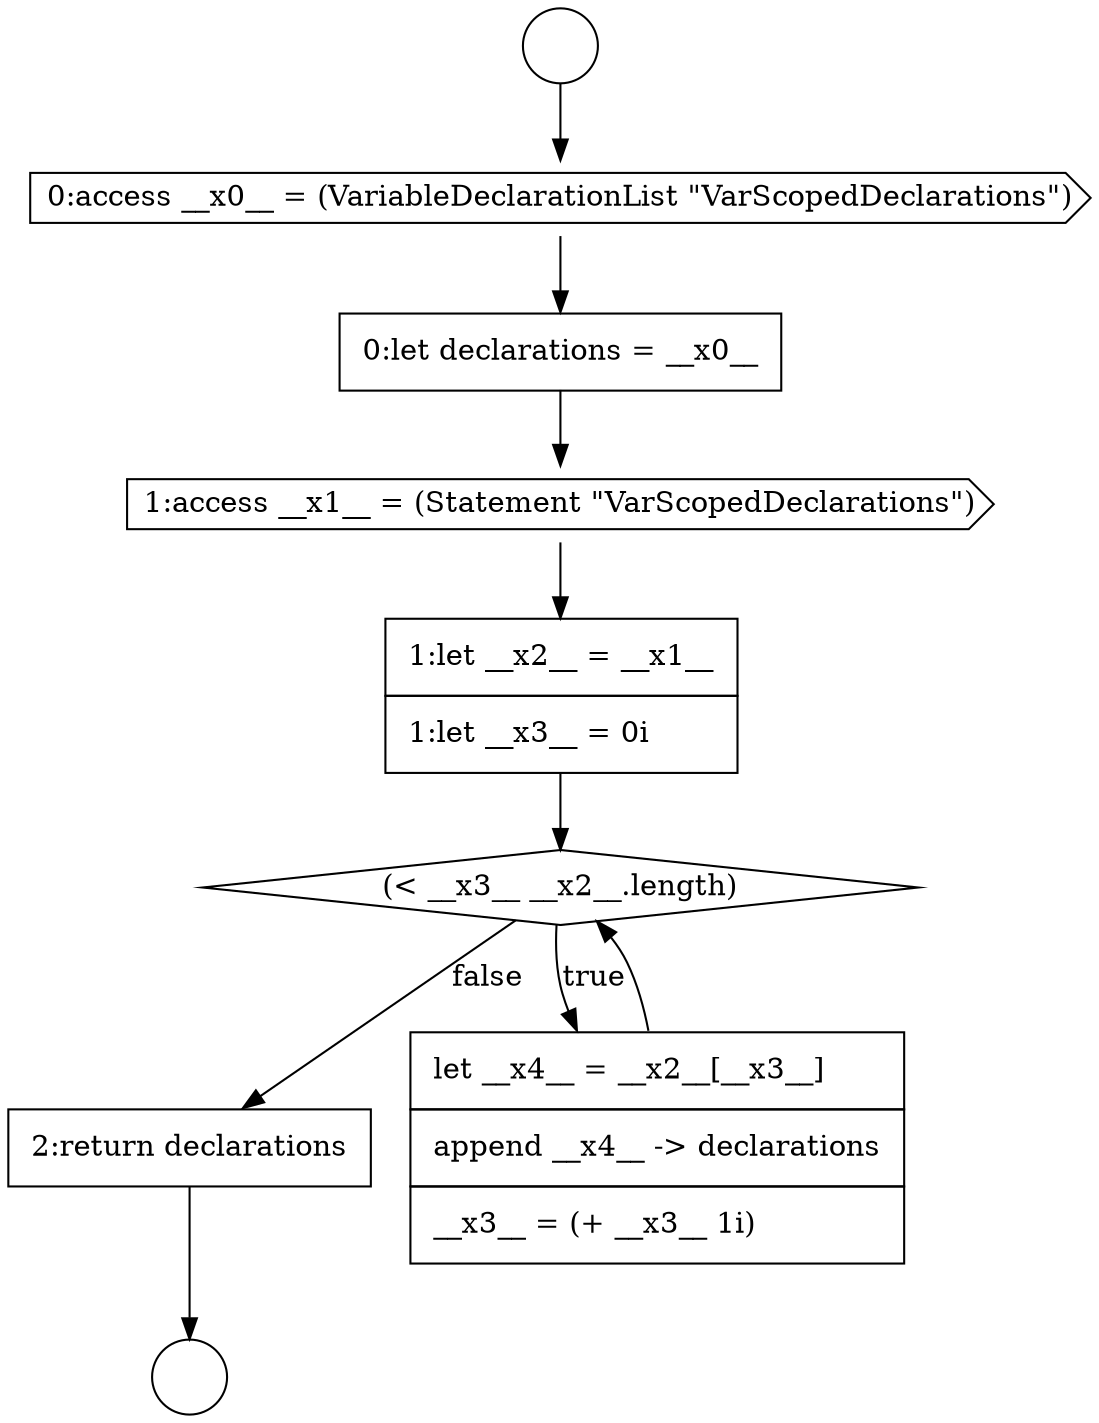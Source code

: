 digraph {
  node6405 [shape=cds, label=<<font color="black">1:access __x1__ = (Statement &quot;VarScopedDeclarations&quot;)</font>> color="black" fillcolor="white" style=filled]
  node6401 [shape=circle label=" " color="black" fillcolor="white" style=filled]
  node6406 [shape=none, margin=0, label=<<font color="black">
    <table border="0" cellborder="1" cellspacing="0" cellpadding="10">
      <tr><td align="left">1:let __x2__ = __x1__</td></tr>
      <tr><td align="left">1:let __x3__ = 0i</td></tr>
    </table>
  </font>> color="black" fillcolor="white" style=filled]
  node6402 [shape=circle label=" " color="black" fillcolor="white" style=filled]
  node6409 [shape=none, margin=0, label=<<font color="black">
    <table border="0" cellborder="1" cellspacing="0" cellpadding="10">
      <tr><td align="left">2:return declarations</td></tr>
    </table>
  </font>> color="black" fillcolor="white" style=filled]
  node6407 [shape=diamond, label=<<font color="black">(&lt; __x3__ __x2__.length)</font>> color="black" fillcolor="white" style=filled]
  node6403 [shape=cds, label=<<font color="black">0:access __x0__ = (VariableDeclarationList &quot;VarScopedDeclarations&quot;)</font>> color="black" fillcolor="white" style=filled]
  node6408 [shape=none, margin=0, label=<<font color="black">
    <table border="0" cellborder="1" cellspacing="0" cellpadding="10">
      <tr><td align="left">let __x4__ = __x2__[__x3__]</td></tr>
      <tr><td align="left">append __x4__ -&gt; declarations</td></tr>
      <tr><td align="left">__x3__ = (+ __x3__ 1i)</td></tr>
    </table>
  </font>> color="black" fillcolor="white" style=filled]
  node6404 [shape=none, margin=0, label=<<font color="black">
    <table border="0" cellborder="1" cellspacing="0" cellpadding="10">
      <tr><td align="left">0:let declarations = __x0__</td></tr>
    </table>
  </font>> color="black" fillcolor="white" style=filled]
  node6403 -> node6404 [ color="black"]
  node6401 -> node6403 [ color="black"]
  node6405 -> node6406 [ color="black"]
  node6409 -> node6402 [ color="black"]
  node6404 -> node6405 [ color="black"]
  node6406 -> node6407 [ color="black"]
  node6407 -> node6408 [label=<<font color="black">true</font>> color="black"]
  node6407 -> node6409 [label=<<font color="black">false</font>> color="black"]
  node6408 -> node6407 [ color="black"]
}
